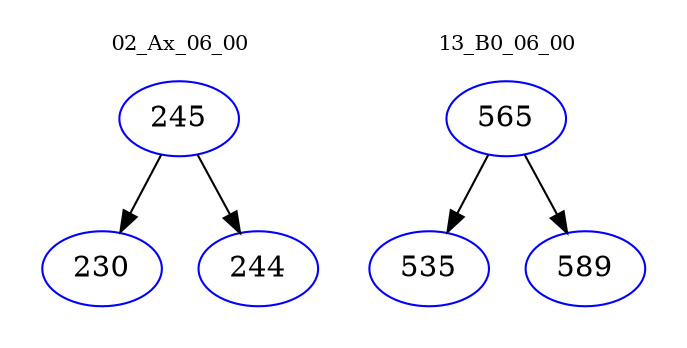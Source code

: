 digraph{
subgraph cluster_0 {
color = white
label = "02_Ax_06_00";
fontsize=10;
T0_245 [label="245", color="blue"]
T0_245 -> T0_230 [color="black"]
T0_230 [label="230", color="blue"]
T0_245 -> T0_244 [color="black"]
T0_244 [label="244", color="blue"]
}
subgraph cluster_1 {
color = white
label = "13_B0_06_00";
fontsize=10;
T1_565 [label="565", color="blue"]
T1_565 -> T1_535 [color="black"]
T1_535 [label="535", color="blue"]
T1_565 -> T1_589 [color="black"]
T1_589 [label="589", color="blue"]
}
}

